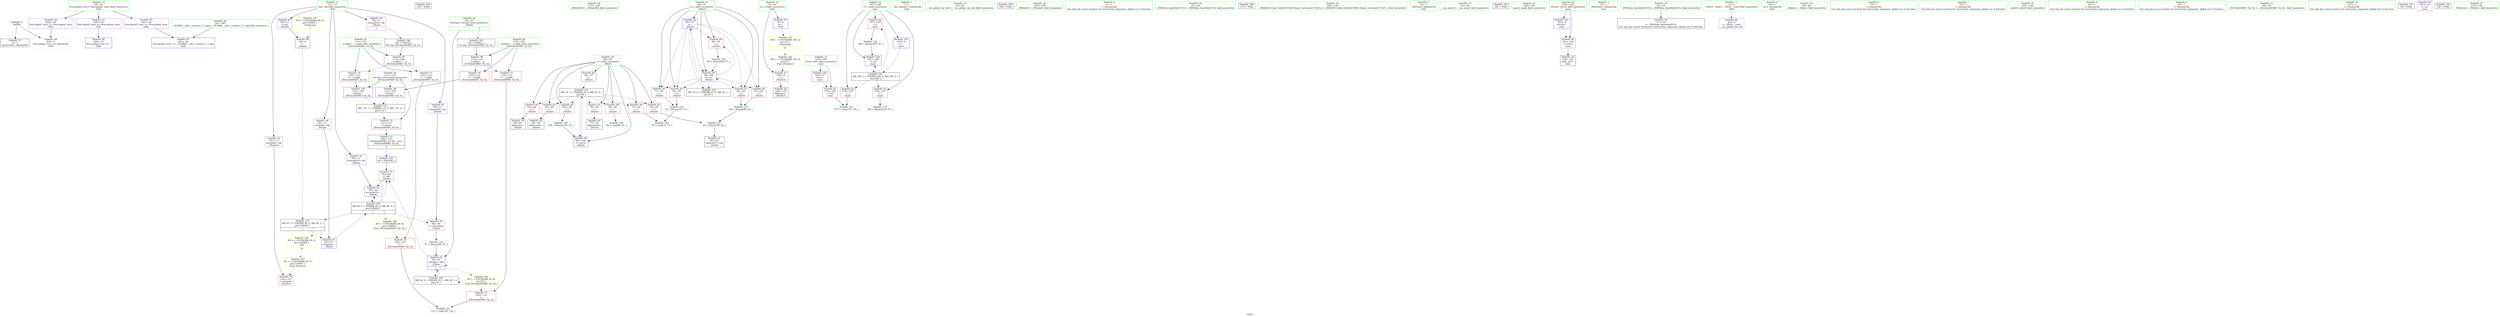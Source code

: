 digraph "SVFG" {
	label="SVFG";

	Node0x5567fad27800 [shape=record,color=grey,label="{NodeID: 0\nNullPtr}"];
	Node0x5567fad27800 -> Node0x5567fad3dbe0[style=solid];
	Node0x5567fad27800 -> Node0x5567fad416f0[style=solid];
	Node0x5567fad3e600 [shape=record,color=blue,label="{NodeID: 97\n113\<--109\n__a.addr\<--__a\n_ZSt3minIiERKT_S2_S2_\n}"];
	Node0x5567fad3e600 -> Node0x5567fad40a30[style=dashed];
	Node0x5567fad3e600 -> Node0x5567fad40b00[style=dashed];
	Node0x5567fad3c690 [shape=record,color=green,label="{NodeID: 14\n18\<--22\nllvm.global_ctors\<--llvm.global_ctors_field_insensitive\nGlob }"];
	Node0x5567fad3c690 -> Node0x5567fad3fa30[style=solid];
	Node0x5567fad3c690 -> Node0x5567fad3fb30[style=solid];
	Node0x5567fad3c690 -> Node0x5567fad3fc30[style=solid];
	Node0x5567fad41f00 [shape=record,color=black,label="{NodeID: 194\n143 = PHI()\n}"];
	Node0x5567fad3d370 [shape=record,color=green,label="{NodeID: 28\n137\<--138\n_ZNSirsERi\<--_ZNSirsERi_field_insensitive\n}"];
	Node0x5567fad3e050 [shape=record,color=black,label="{NodeID: 42\n94\<--93\nidxprom9\<--\n_Z4initv\n}"];
	Node0x5567fad45880 [shape=record,color=grey,label="{NodeID: 139\n104 = Binary(103, 57, )\n}"];
	Node0x5567fad45880 -> Node0x5567fad3e530[style=solid];
	Node0x5567fad3fc30 [shape=record,color=purple,label="{NodeID: 56\n202\<--18\nllvm.global_ctors_2\<--llvm.global_ctors\nGlob }"];
	Node0x5567fad3fc30 -> Node0x5567fad416f0[style=solid];
	Node0x5567fad4d290 [shape=record,color=yellow,style=double,label="{NodeID: 153\n18V_1 = ENCHI(MR_18V_0)\npts\{10 \}\nFun[main]|{<s0>10}}"];
	Node0x5567fad4d290:s0 -> Node0x5567fad4e4e0[style=dashed,color=red];
	Node0x5567fad407c0 [shape=record,color=red,label="{NodeID: 70\n86\<--85\n\<--arrayidx8\n_Z4initv\n}"];
	Node0x5567fad407c0 -> Node0x5567fad3f080[style=solid];
	Node0x5567fad41320 [shape=record,color=red,label="{NodeID: 84\n187\<--167\n\<--i\nmain\n}"];
	Node0x5567fad41320 -> Node0x5567fad445b0[style=solid];
	Node0x5567fad3a020 [shape=record,color=green,label="{NodeID: 1\n7\<--1\n__dso_handle\<--dummyObj\nGlob }"];
	Node0x5567fad3e6d0 [shape=record,color=blue,label="{NodeID: 98\n115\<--110\n__b.addr\<--__b\n_ZSt3minIiERKT_S2_S2_\n}"];
	Node0x5567fad3e6d0 -> Node0x5567fad40bd0[style=dashed];
	Node0x5567fad3e6d0 -> Node0x5567fad40ca0[style=dashed];
	Node0x5567fad3c790 [shape=record,color=green,label="{NodeID: 15\n23\<--24\n__cxx_global_var_init\<--__cxx_global_var_init_field_insensitive\n}"];
	Node0x5567fad41fd0 [shape=record,color=black,label="{NodeID: 195\n146 = PHI()\n}"];
	Node0x5567fad3d470 [shape=record,color=green,label="{NodeID: 29\n144\<--145\n_ZNSolsEi\<--_ZNSolsEi_field_insensitive\n}"];
	Node0x5567fad3e120 [shape=record,color=black,label="{NodeID: 43\n108\<--131\n_ZSt3minIiERKT_S2_S2__ret\<--\n_ZSt3minIiERKT_S2_S2_\n|{<s0>3}}"];
	Node0x5567fad3e120:s0 -> Node0x5567fad57b30[style=solid,color=blue];
	Node0x5567fad459c0 [shape=record,color=grey,label="{NodeID: 140\n60 = cmp(59, 61, )\n}"];
	Node0x5567fad3fd30 [shape=record,color=red,label="{NodeID: 57\n139\<--8\n\<--n\n_Z5solvev\n}"];
	Node0x5567fad3fd30 -> Node0x5567fad3e1f0[style=solid];
	Node0x5567fad40890 [shape=record,color=red,label="{NodeID: 71\n92\<--89\n\<--call\n_Z4initv\n}"];
	Node0x5567fad40890 -> Node0x5567fad41c00[style=solid];
	Node0x5567fad4ea80 [shape=record,color=yellow,style=double,label="{NodeID: 168\n8V_1 = ENCHI(MR_8V_0)\npts\{130000 \}\nFun[_ZSt3minIiERKT_S2_S2_]}"];
	Node0x5567fad4ea80 -> Node0x5567fad40e40[style=dashed];
	Node0x5567fad413f0 [shape=record,color=blue,label="{NodeID: 85\n8\<--9\nn\<--\nGlob }"];
	Node0x5567fad413f0 -> Node0x5567fad4d290[style=dashed];
	Node0x5567fad3b780 [shape=record,color=green,label="{NodeID: 2\n9\<--1\n\<--dummyObj\nCan only get source location for instruction, argument, global var or function.}"];
	Node0x5567fad3e7a0 [shape=record,color=blue,label="{NodeID: 99\n111\<--125\nretval\<--\n_ZSt3minIiERKT_S2_S2_\n}"];
	Node0x5567fad3e7a0 -> Node0x5567fad4c890[style=dashed];
	Node0x5567fad3c890 [shape=record,color=green,label="{NodeID: 16\n27\<--28\n_ZNSt8ios_base4InitC1Ev\<--_ZNSt8ios_base4InitC1Ev_field_insensitive\n}"];
	Node0x5567fad420a0 [shape=record,color=black,label="{NodeID: 196\n172 = PHI()\n}"];
	Node0x5567fad3d570 [shape=record,color=green,label="{NodeID: 30\n148\<--149\n_ZStlsISt11char_traitsIcEERSt13basic_ostreamIcT_ES5_c\<--_ZStlsISt11char_traitsIcEERSt13basic_ostreamIcT_ES5_c_field_insensitive\n}"];
	Node0x5567fad3e1f0 [shape=record,color=black,label="{NodeID: 44\n140\<--139\nidxprom\<--\n_Z5solvev\n}"];
	Node0x5567fad45b40 [shape=record,color=grey,label="{NodeID: 141\n177 = cmp(175, 176, )\n}"];
	Node0x5567fad3fe00 [shape=record,color=red,label="{NodeID: 58\n59\<--48\n\<--i\n_Z4initv\n}"];
	Node0x5567fad3fe00 -> Node0x5567fad459c0[style=solid];
	Node0x5567fad40960 [shape=record,color=red,label="{NodeID: 72\n131\<--111\n\<--retval\n_ZSt3minIiERKT_S2_S2_\n}"];
	Node0x5567fad40960 -> Node0x5567fad3e120[style=solid];
	Node0x5567fad414f0 [shape=record,color=blue,label="{NodeID: 86\n200\<--19\nllvm.global_ctors_0\<--\nGlob }"];
	Node0x5567fad3b810 [shape=record,color=green,label="{NodeID: 3\n14\<--1\n_ZSt3cin\<--dummyObj\nGlob }"];
	Node0x5567fad3e870 [shape=record,color=blue,label="{NodeID: 100\n111\<--128\nretval\<--\n_ZSt3minIiERKT_S2_S2_\n}"];
	Node0x5567fad3e870 -> Node0x5567fad4c890[style=dashed];
	Node0x5567fad3c990 [shape=record,color=green,label="{NodeID: 17\n33\<--34\n__cxa_atexit\<--__cxa_atexit_field_insensitive\n}"];
	Node0x5567fad42170 [shape=record,color=black,label="{NodeID: 197\n182 = PHI()\n}"];
	Node0x5567fad3d670 [shape=record,color=green,label="{NodeID: 31\n160\<--161\nmain\<--main_field_insensitive\n}"];
	Node0x5567fad3e2c0 [shape=record,color=black,label="{NodeID: 45\n162\<--191\nmain_ret\<--\nmain\n}"];
	Node0x5567fad45cc0 [shape=record,color=grey,label="{NodeID: 142\n74 = cmp(72, 73, )\n}"];
	Node0x5567fad3fed0 [shape=record,color=red,label="{NodeID: 59\n63\<--48\n\<--i\n_Z4initv\n}"];
	Node0x5567fad3fed0 -> Node0x5567fad3dde0[style=solid];
	Node0x5567fad40a30 [shape=record,color=red,label="{NodeID: 73\n121\<--113\n\<--__a.addr\n_ZSt3minIiERKT_S2_S2_\n}"];
	Node0x5567fad40a30 -> Node0x5567fad40e40[style=solid];
	Node0x5567fad415f0 [shape=record,color=blue,label="{NodeID: 87\n201\<--20\nllvm.global_ctors_1\<--_GLOBAL__sub_I_creatnx_3_1.cpp\nGlob }"];
	Node0x5567fad3b8a0 [shape=record,color=green,label="{NodeID: 4\n15\<--1\n_ZSt4cout\<--dummyObj\nGlob }"];
	Node0x5567fad3e940 [shape=record,color=blue,label="{NodeID: 101\n163\<--9\nretval\<--\nmain\n}"];
	Node0x5567fad3e940 -> Node0x5567fad40fe0[style=dashed];
	Node0x5567fad3ca90 [shape=record,color=green,label="{NodeID: 18\n32\<--38\n_ZNSt8ios_base4InitD1Ev\<--_ZNSt8ios_base4InitD1Ev_field_insensitive\n}"];
	Node0x5567fad3ca90 -> Node0x5567fad3dce0[style=solid];
	Node0x5567fad42240 [shape=record,color=black,label="{NodeID: 198\n109 = PHI(78, )\n0th arg _ZSt3minIiERKT_S2_S2_ }"];
	Node0x5567fad42240 -> Node0x5567fad3e600[style=solid];
	Node0x5567fad3d770 [shape=record,color=green,label="{NodeID: 32\n163\<--164\nretval\<--retval_field_insensitive\nmain\n}"];
	Node0x5567fad3d770 -> Node0x5567fad40fe0[style=solid];
	Node0x5567fad3d770 -> Node0x5567fad3e940[style=solid];
	Node0x5567fad3e390 [shape=record,color=purple,label="{NodeID: 46\n29\<--4\n\<--_ZStL8__ioinit\n__cxx_global_var_init\n}"];
	Node0x5567fad45e40 [shape=record,color=grey,label="{NodeID: 143\n123 = cmp(120, 122, )\n}"];
	Node0x5567fad3ffa0 [shape=record,color=red,label="{NodeID: 60\n73\<--48\n\<--i\n_Z4initv\n}"];
	Node0x5567fad3ffa0 -> Node0x5567fad45cc0[style=solid];
	Node0x5567fad4e050 [shape=record,color=yellow,style=double,label="{NodeID: 157\n8V_1 = ENCHI(MR_8V_0)\npts\{130000 \}\nFun[main]|{<s0>7}}"];
	Node0x5567fad4e050:s0 -> Node0x5567fad417f0[style=dashed,color=red];
	Node0x5567fad40b00 [shape=record,color=red,label="{NodeID: 74\n128\<--113\n\<--__a.addr\n_ZSt3minIiERKT_S2_S2_\n}"];
	Node0x5567fad40b00 -> Node0x5567fad3e870[style=solid];
	Node0x5567fad416f0 [shape=record,color=blue, style = dotted,label="{NodeID: 88\n202\<--3\nllvm.global_ctors_2\<--dummyVal\nGlob }"];
	Node0x5567fad3b930 [shape=record,color=green,label="{NodeID: 5\n16\<--1\n.str\<--dummyObj\nGlob }"];
	Node0x5567fad3ea10 [shape=record,color=blue,label="{NodeID: 102\n165\<--57\nTest\<--\nmain\n}"];
	Node0x5567fad3ea10 -> Node0x5567fad410b0[style=dashed];
	Node0x5567fad3cb90 [shape=record,color=green,label="{NodeID: 19\n45\<--46\n_Z4initv\<--_Z4initv_field_insensitive\n}"];
	Node0x5567fad42430 [shape=record,color=black,label="{NodeID: 199\n110 = PHI(52, )\n1st arg _ZSt3minIiERKT_S2_S2_ }"];
	Node0x5567fad42430 -> Node0x5567fad3e6d0[style=solid];
	Node0x5567fad3d840 [shape=record,color=green,label="{NodeID: 33\n165\<--166\nTest\<--Test_field_insensitive\nmain\n}"];
	Node0x5567fad3d840 -> Node0x5567fad410b0[style=solid];
	Node0x5567fad3d840 -> Node0x5567fad3ea10[style=solid];
	Node0x5567fad3e460 [shape=record,color=purple,label="{NodeID: 47\n54\<--11\n\<--dp\n_Z4initv\n}"];
	Node0x5567fad3e460 -> Node0x5567fad417f0[style=solid];
	Node0x5567fad4a590 [shape=record,color=black,label="{NodeID: 144\nMR_2V_3 = PHI(MR_2V_4, MR_2V_2, )\npts\{49 \}\n}"];
	Node0x5567fad4a590 -> Node0x5567fad3fe00[style=dashed];
	Node0x5567fad4a590 -> Node0x5567fad3fed0[style=dashed];
	Node0x5567fad4a590 -> Node0x5567fad3ffa0[style=dashed];
	Node0x5567fad4a590 -> Node0x5567fad40070[style=dashed];
	Node0x5567fad4a590 -> Node0x5567fad40140[style=dashed];
	Node0x5567fad4a590 -> Node0x5567fad40210[style=dashed];
	Node0x5567fad4a590 -> Node0x5567fad402e0[style=dashed];
	Node0x5567fad4a590 -> Node0x5567fad3e530[style=dashed];
	Node0x5567fad40070 [shape=record,color=red,label="{NodeID: 61\n76\<--48\n\<--i\n_Z4initv\n}"];
	Node0x5567fad40070 -> Node0x5567fad3deb0[style=solid];
	Node0x5567fad40bd0 [shape=record,color=red,label="{NodeID: 75\n119\<--115\n\<--__b.addr\n_ZSt3minIiERKT_S2_S2_\n}"];
	Node0x5567fad40bd0 -> Node0x5567fad40d70[style=solid];
	Node0x5567fad417f0 [shape=record,color=blue,label="{NodeID: 89\n54\<--9\n\<--\n_Z4initv\n}"];
	Node0x5567fad417f0 -> Node0x5567fad4b490[style=dashed];
	Node0x5567fad3c170 [shape=record,color=green,label="{NodeID: 6\n19\<--1\n\<--dummyObj\nCan only get source location for instruction, argument, global var or function.}"];
	Node0x5567fad3eae0 [shape=record,color=blue,label="{NodeID: 103\n167\<--9\ni\<--\nmain\n}"];
	Node0x5567fad3eae0 -> Node0x5567fad4cd90[style=dashed];
	Node0x5567fad3cc90 [shape=record,color=green,label="{NodeID: 20\n48\<--49\ni\<--i_field_insensitive\n_Z4initv\n}"];
	Node0x5567fad3cc90 -> Node0x5567fad3fe00[style=solid];
	Node0x5567fad3cc90 -> Node0x5567fad3fed0[style=solid];
	Node0x5567fad3cc90 -> Node0x5567fad3ffa0[style=solid];
	Node0x5567fad3cc90 -> Node0x5567fad40070[style=solid];
	Node0x5567fad3cc90 -> Node0x5567fad40140[style=solid];
	Node0x5567fad3cc90 -> Node0x5567fad40210[style=solid];
	Node0x5567fad3cc90 -> Node0x5567fad402e0[style=solid];
	Node0x5567fad3cc90 -> Node0x5567fad418c0[style=solid];
	Node0x5567fad3cc90 -> Node0x5567fad3e530[style=solid];
	Node0x5567fad3d910 [shape=record,color=green,label="{NodeID: 34\n167\<--168\ni\<--i_field_insensitive\nmain\n}"];
	Node0x5567fad3d910 -> Node0x5567fad41180[style=solid];
	Node0x5567fad3d910 -> Node0x5567fad41250[style=solid];
	Node0x5567fad3d910 -> Node0x5567fad41320[style=solid];
	Node0x5567fad3d910 -> Node0x5567fad3eae0[style=solid];
	Node0x5567fad3d910 -> Node0x5567fad3ebb0[style=solid];
	Node0x5567fad3f550 [shape=record,color=purple,label="{NodeID: 48\n65\<--11\narrayidx\<--dp\n_Z4initv\n}"];
	Node0x5567fad3f550 -> Node0x5567fad41990[style=solid];
	Node0x5567fad4aa90 [shape=record,color=black,label="{NodeID: 145\nMR_4V_2 = PHI(MR_4V_4, MR_4V_1, )\npts\{51 \}\n}"];
	Node0x5567fad4aa90 -> Node0x5567fad41a60[style=dashed];
	Node0x5567fad40140 [shape=record,color=red,label="{NodeID: 62\n79\<--48\n\<--i\n_Z4initv\n}"];
	Node0x5567fad40140 -> Node0x5567fad3ef00[style=solid];
	Node0x5567fad40ca0 [shape=record,color=red,label="{NodeID: 76\n125\<--115\n\<--__b.addr\n_ZSt3minIiERKT_S2_S2_\n}"];
	Node0x5567fad40ca0 -> Node0x5567fad3e7a0[style=solid];
	Node0x5567fad418c0 [shape=record,color=blue,label="{NodeID: 90\n48\<--57\ni\<--\n_Z4initv\n}"];
	Node0x5567fad418c0 -> Node0x5567fad4a590[style=dashed];
	Node0x5567fad3c200 [shape=record,color=green,label="{NodeID: 7\n57\<--1\n\<--dummyObj\nCan only get source location for instruction, argument, global var or function.}"];
	Node0x5567fad3ebb0 [shape=record,color=blue,label="{NodeID: 104\n167\<--188\ni\<--inc\nmain\n}"];
	Node0x5567fad3ebb0 -> Node0x5567fad4cd90[style=dashed];
	Node0x5567fad3cd60 [shape=record,color=green,label="{NodeID: 21\n50\<--51\nj\<--j_field_insensitive\n_Z4initv\n}"];
	Node0x5567fad3cd60 -> Node0x5567fad403b0[style=solid];
	Node0x5567fad3cd60 -> Node0x5567fad40480[style=solid];
	Node0x5567fad3cd60 -> Node0x5567fad40550[style=solid];
	Node0x5567fad3cd60 -> Node0x5567fad40620[style=solid];
	Node0x5567fad3cd60 -> Node0x5567fad406f0[style=solid];
	Node0x5567fad3cd60 -> Node0x5567fad41a60[style=solid];
	Node0x5567fad3cd60 -> Node0x5567fad41cd0[style=solid];
	Node0x5567fad3d9e0 [shape=record,color=green,label="{NodeID: 35\n183\<--184\nprintf\<--printf_field_insensitive\n}"];
	Node0x5567fad445b0 [shape=record,color=grey,label="{NodeID: 132\n188 = Binary(187, 57, )\n}"];
	Node0x5567fad445b0 -> Node0x5567fad3ebb0[style=solid];
	Node0x5567fad3f620 [shape=record,color=purple,label="{NodeID: 49\n78\<--11\narrayidx5\<--dp\n_Z4initv\n|{<s0>3}}"];
	Node0x5567fad3f620:s0 -> Node0x5567fad42240[style=solid,color=red];
	Node0x5567fad4af90 [shape=record,color=black,label="{NodeID: 146\nMR_6V_2 = PHI(MR_6V_3, MR_6V_1, )\npts\{53 \}\n}"];
	Node0x5567fad4af90 -> Node0x5567fad41b30[style=dashed];
	Node0x5567fad4af90 -> Node0x5567fad4af90[style=dashed];
	Node0x5567fad40210 [shape=record,color=red,label="{NodeID: 63\n93\<--48\n\<--i\n_Z4initv\n}"];
	Node0x5567fad40210 -> Node0x5567fad3e050[style=solid];
	Node0x5567fad40d70 [shape=record,color=red,label="{NodeID: 77\n120\<--119\n\<--\n_ZSt3minIiERKT_S2_S2_\n}"];
	Node0x5567fad40d70 -> Node0x5567fad45e40[style=solid];
	Node0x5567fad41990 [shape=record,color=blue,label="{NodeID: 91\n65\<--67\narrayidx\<--\n_Z4initv\n}"];
	Node0x5567fad41990 -> Node0x5567fad4c390[style=dashed];
	Node0x5567fad3c290 [shape=record,color=green,label="{NodeID: 8\n61\<--1\n\<--dummyObj\nCan only get source location for instruction, argument, global var or function.}"];
	Node0x5567fad3ce30 [shape=record,color=green,label="{NodeID: 22\n52\<--53\nref.tmp\<--ref.tmp_field_insensitive\n_Z4initv\n|{|<s1>3}}"];
	Node0x5567fad3ce30 -> Node0x5567fad41b30[style=solid];
	Node0x5567fad3ce30:s1 -> Node0x5567fad42430[style=solid,color=red];
	Node0x5567fad3dae0 [shape=record,color=green,label="{NodeID: 36\n20\<--196\n_GLOBAL__sub_I_creatnx_3_1.cpp\<--_GLOBAL__sub_I_creatnx_3_1.cpp_field_insensitive\n}"];
	Node0x5567fad3dae0 -> Node0x5567fad415f0[style=solid];
	Node0x5567fad44730 [shape=record,color=grey,label="{NodeID: 133\n82 = Binary(80, 81, )\n}"];
	Node0x5567fad44730 -> Node0x5567fad3ef00[style=solid];
	Node0x5567fad3f6f0 [shape=record,color=purple,label="{NodeID: 50\n85\<--11\narrayidx8\<--dp\n_Z4initv\n}"];
	Node0x5567fad3f6f0 -> Node0x5567fad407c0[style=solid];
	Node0x5567fad4b490 [shape=record,color=black,label="{NodeID: 147\nMR_8V_3 = PHI(MR_8V_5, MR_8V_2, )\npts\{130000 \}\n|{|<s1>7}}"];
	Node0x5567fad4b490 -> Node0x5567fad41990[style=dashed];
	Node0x5567fad4b490:s1 -> Node0x5567fad50a10[style=dashed,color=blue];
	Node0x5567fad402e0 [shape=record,color=red,label="{NodeID: 64\n103\<--48\n\<--i\n_Z4initv\n}"];
	Node0x5567fad402e0 -> Node0x5567fad45880[style=solid];
	Node0x5567fad40e40 [shape=record,color=red,label="{NodeID: 78\n122\<--121\n\<--\n_ZSt3minIiERKT_S2_S2_\n}"];
	Node0x5567fad40e40 -> Node0x5567fad45e40[style=solid];
	Node0x5567fad41a60 [shape=record,color=blue,label="{NodeID: 92\n50\<--57\nj\<--\n_Z4initv\n}"];
	Node0x5567fad41a60 -> Node0x5567fad403b0[style=dashed];
	Node0x5567fad41a60 -> Node0x5567fad40480[style=dashed];
	Node0x5567fad41a60 -> Node0x5567fad40550[style=dashed];
	Node0x5567fad41a60 -> Node0x5567fad40620[style=dashed];
	Node0x5567fad41a60 -> Node0x5567fad406f0[style=dashed];
	Node0x5567fad41a60 -> Node0x5567fad41cd0[style=dashed];
	Node0x5567fad41a60 -> Node0x5567fad4aa90[style=dashed];
	Node0x5567fad3c320 [shape=record,color=green,label="{NodeID: 9\n67\<--1\n\<--dummyObj\nCan only get source location for instruction, argument, global var or function.}"];
	Node0x5567fad3cf00 [shape=record,color=green,label="{NodeID: 23\n90\<--91\n_ZSt3minIiERKT_S2_S2_\<--_ZSt3minIiERKT_S2_S2__field_insensitive\n}"];
	Node0x5567fad3dbe0 [shape=record,color=black,label="{NodeID: 37\n2\<--3\ndummyVal\<--dummyVal\n}"];
	Node0x5567fad3ed80 [shape=record,color=grey,label="{NodeID: 134\n72 = Binary(70, 71, )\n}"];
	Node0x5567fad3ed80 -> Node0x5567fad45cc0[style=solid];
	Node0x5567fad3f7c0 [shape=record,color=purple,label="{NodeID: 51\n95\<--11\narrayidx10\<--dp\n_Z4initv\n}"];
	Node0x5567fad3f7c0 -> Node0x5567fad41c00[style=solid];
	Node0x5567fad403b0 [shape=record,color=red,label="{NodeID: 65\n70\<--50\n\<--j\n_Z4initv\n}"];
	Node0x5567fad403b0 -> Node0x5567fad3ed80[style=solid];
	Node0x5567fad4e4e0 [shape=record,color=yellow,style=double,label="{NodeID: 162\n18V_1 = ENCHI(MR_18V_0)\npts\{10 \}\nFun[_Z5solvev]}"];
	Node0x5567fad4e4e0 -> Node0x5567fad3fd30[style=dashed];
	Node0x5567fad40f10 [shape=record,color=red,label="{NodeID: 79\n142\<--141\n\<--arrayidx\n_Z5solvev\n}"];
	Node0x5567fad41b30 [shape=record,color=blue,label="{NodeID: 93\n52\<--87\nref.tmp\<--add\n_Z4initv\n|{|<s3>3}}"];
	Node0x5567fad41b30 -> Node0x5567fad40890[style=dashed];
	Node0x5567fad41b30 -> Node0x5567fad41b30[style=dashed];
	Node0x5567fad41b30 -> Node0x5567fad4af90[style=dashed];
	Node0x5567fad41b30:s3 -> Node0x5567fad4e6d0[style=dashed,color=red];
	Node0x5567fad3c3b0 [shape=record,color=green,label="{NodeID: 10\n147\<--1\n\<--dummyObj\nCan only get source location for instruction, argument, global var or function.}"];
	Node0x5567fad50a10 [shape=record,color=yellow,style=double,label="{NodeID: 190\n8V_2 = CSCHI(MR_8V_1)\npts\{130000 \}\nCS[]|{<s0>10}}"];
	Node0x5567fad50a10:s0 -> Node0x5567fad4e5f0[style=dashed,color=red];
	Node0x5567fad3d000 [shape=record,color=green,label="{NodeID: 24\n111\<--112\nretval\<--retval_field_insensitive\n_ZSt3minIiERKT_S2_S2_\n}"];
	Node0x5567fad3d000 -> Node0x5567fad40960[style=solid];
	Node0x5567fad3d000 -> Node0x5567fad3e7a0[style=solid];
	Node0x5567fad3d000 -> Node0x5567fad3e870[style=solid];
	Node0x5567fad3dce0 [shape=record,color=black,label="{NodeID: 38\n31\<--32\n\<--_ZNSt8ios_base4InitD1Ev\nCan only get source location for instruction, argument, global var or function.}"];
	Node0x5567fad3ef00 [shape=record,color=grey,label="{NodeID: 135\n83 = Binary(79, 82, )\n}"];
	Node0x5567fad3ef00 -> Node0x5567fad3df80[style=solid];
	Node0x5567fad3f890 [shape=record,color=purple,label="{NodeID: 52\n141\<--11\narrayidx\<--dp\n_Z5solvev\n}"];
	Node0x5567fad3f890 -> Node0x5567fad40f10[style=solid];
	Node0x5567fad40480 [shape=record,color=red,label="{NodeID: 66\n71\<--50\n\<--j\n_Z4initv\n}"];
	Node0x5567fad40480 -> Node0x5567fad3ed80[style=solid];
	Node0x5567fad4e5f0 [shape=record,color=yellow,style=double,label="{NodeID: 163\n8V_1 = ENCHI(MR_8V_0)\npts\{130000 \}\nFun[_Z5solvev]}"];
	Node0x5567fad4e5f0 -> Node0x5567fad40f10[style=dashed];
	Node0x5567fad40fe0 [shape=record,color=red,label="{NodeID: 80\n191\<--163\n\<--retval\nmain\n}"];
	Node0x5567fad40fe0 -> Node0x5567fad3e2c0[style=solid];
	Node0x5567fad41c00 [shape=record,color=blue,label="{NodeID: 94\n95\<--92\narrayidx10\<--\n_Z4initv\n}"];
	Node0x5567fad41c00 -> Node0x5567fad4c390[style=dashed];
	Node0x5567fad3c440 [shape=record,color=green,label="{NodeID: 11\n4\<--6\n_ZStL8__ioinit\<--_ZStL8__ioinit_field_insensitive\nGlob }"];
	Node0x5567fad3c440 -> Node0x5567fad3e390[style=solid];
	Node0x5567fab6e490 [shape=record,color=black,label="{NodeID: 191\n30 = PHI()\n}"];
	Node0x5567fad3d0d0 [shape=record,color=green,label="{NodeID: 25\n113\<--114\n__a.addr\<--__a.addr_field_insensitive\n_ZSt3minIiERKT_S2_S2_\n}"];
	Node0x5567fad3d0d0 -> Node0x5567fad40a30[style=solid];
	Node0x5567fad3d0d0 -> Node0x5567fad40b00[style=solid];
	Node0x5567fad3d0d0 -> Node0x5567fad3e600[style=solid];
	Node0x5567fad3dde0 [shape=record,color=black,label="{NodeID: 39\n64\<--63\nidxprom\<--\n_Z4initv\n}"];
	Node0x5567fad3f080 [shape=record,color=grey,label="{NodeID: 136\n87 = Binary(86, 57, )\n}"];
	Node0x5567fad3f080 -> Node0x5567fad41b30[style=solid];
	Node0x5567fad3f960 [shape=record,color=purple,label="{NodeID: 53\n181\<--16\n\<--.str\nmain\n}"];
	Node0x5567fad4c390 [shape=record,color=black,label="{NodeID: 150\nMR_8V_5 = PHI(MR_8V_6, MR_8V_4, )\npts\{130000 \}\n|{|<s4>3}}"];
	Node0x5567fad4c390 -> Node0x5567fad407c0[style=dashed];
	Node0x5567fad4c390 -> Node0x5567fad40890[style=dashed];
	Node0x5567fad4c390 -> Node0x5567fad41c00[style=dashed];
	Node0x5567fad4c390 -> Node0x5567fad4b490[style=dashed];
	Node0x5567fad4c390:s4 -> Node0x5567fad4ea80[style=dashed,color=red];
	Node0x5567fad40550 [shape=record,color=red,label="{NodeID: 67\n80\<--50\n\<--j\n_Z4initv\n}"];
	Node0x5567fad40550 -> Node0x5567fad44730[style=solid];
	Node0x5567fad4e6d0 [shape=record,color=yellow,style=double,label="{NodeID: 164\n6V_1 = ENCHI(MR_6V_0)\npts\{53 \}\nFun[_ZSt3minIiERKT_S2_S2_]}"];
	Node0x5567fad4e6d0 -> Node0x5567fad40d70[style=dashed];
	Node0x5567fad410b0 [shape=record,color=red,label="{NodeID: 81\n176\<--165\n\<--Test\nmain\n}"];
	Node0x5567fad410b0 -> Node0x5567fad45b40[style=solid];
	Node0x5567fad41cd0 [shape=record,color=blue,label="{NodeID: 95\n50\<--99\nj\<--inc\n_Z4initv\n}"];
	Node0x5567fad41cd0 -> Node0x5567fad403b0[style=dashed];
	Node0x5567fad41cd0 -> Node0x5567fad40480[style=dashed];
	Node0x5567fad41cd0 -> Node0x5567fad40550[style=dashed];
	Node0x5567fad41cd0 -> Node0x5567fad40620[style=dashed];
	Node0x5567fad41cd0 -> Node0x5567fad406f0[style=dashed];
	Node0x5567fad41cd0 -> Node0x5567fad41cd0[style=dashed];
	Node0x5567fad41cd0 -> Node0x5567fad4aa90[style=dashed];
	Node0x5567fad3c4d0 [shape=record,color=green,label="{NodeID: 12\n8\<--10\nn\<--n_field_insensitive\nGlob }"];
	Node0x5567fad3c4d0 -> Node0x5567fad3fd30[style=solid];
	Node0x5567fad3c4d0 -> Node0x5567fad413f0[style=solid];
	Node0x5567fad57b30 [shape=record,color=black,label="{NodeID: 192\n89 = PHI(108, )\n}"];
	Node0x5567fad57b30 -> Node0x5567fad40890[style=solid];
	Node0x5567fad3d1a0 [shape=record,color=green,label="{NodeID: 26\n115\<--116\n__b.addr\<--__b.addr_field_insensitive\n_ZSt3minIiERKT_S2_S2_\n}"];
	Node0x5567fad3d1a0 -> Node0x5567fad40bd0[style=solid];
	Node0x5567fad3d1a0 -> Node0x5567fad40ca0[style=solid];
	Node0x5567fad3d1a0 -> Node0x5567fad3e6d0[style=solid];
	Node0x5567fad3deb0 [shape=record,color=black,label="{NodeID: 40\n77\<--76\nidxprom4\<--\n_Z4initv\n}"];
	Node0x5567fad3f200 [shape=record,color=grey,label="{NodeID: 137\n180 = Binary(179, 57, )\n}"];
	Node0x5567fad3fa30 [shape=record,color=purple,label="{NodeID: 54\n200\<--18\nllvm.global_ctors_0\<--llvm.global_ctors\nGlob }"];
	Node0x5567fad3fa30 -> Node0x5567fad414f0[style=solid];
	Node0x5567fad4c890 [shape=record,color=black,label="{NodeID: 151\nMR_11V_3 = PHI(MR_11V_4, MR_11V_2, )\npts\{112 \}\n}"];
	Node0x5567fad4c890 -> Node0x5567fad40960[style=dashed];
	Node0x5567fad40620 [shape=record,color=red,label="{NodeID: 68\n81\<--50\n\<--j\n_Z4initv\n}"];
	Node0x5567fad40620 -> Node0x5567fad44730[style=solid];
	Node0x5567fad41180 [shape=record,color=red,label="{NodeID: 82\n175\<--167\n\<--i\nmain\n}"];
	Node0x5567fad41180 -> Node0x5567fad45b40[style=solid];
	Node0x5567fad3e530 [shape=record,color=blue,label="{NodeID: 96\n48\<--104\ni\<--inc12\n_Z4initv\n}"];
	Node0x5567fad3e530 -> Node0x5567fad4a590[style=dashed];
	Node0x5567fad3c590 [shape=record,color=green,label="{NodeID: 13\n11\<--13\ndp\<--dp_field_insensitive\nGlob }"];
	Node0x5567fad3c590 -> Node0x5567fad3e460[style=solid];
	Node0x5567fad3c590 -> Node0x5567fad3f550[style=solid];
	Node0x5567fad3c590 -> Node0x5567fad3f620[style=solid];
	Node0x5567fad3c590 -> Node0x5567fad3f6f0[style=solid];
	Node0x5567fad3c590 -> Node0x5567fad3f7c0[style=solid];
	Node0x5567fad3c590 -> Node0x5567fad3f890[style=solid];
	Node0x5567fad41e30 [shape=record,color=black,label="{NodeID: 193\n136 = PHI()\n}"];
	Node0x5567fad3d270 [shape=record,color=green,label="{NodeID: 27\n133\<--134\n_Z5solvev\<--_Z5solvev_field_insensitive\n}"];
	Node0x5567fad3df80 [shape=record,color=black,label="{NodeID: 41\n84\<--83\nidxprom7\<--sub\n_Z4initv\n}"];
	Node0x5567fad3f380 [shape=record,color=grey,label="{NodeID: 138\n99 = Binary(98, 57, )\n}"];
	Node0x5567fad3f380 -> Node0x5567fad41cd0[style=solid];
	Node0x5567fad3fb30 [shape=record,color=purple,label="{NodeID: 55\n201\<--18\nllvm.global_ctors_1\<--llvm.global_ctors\nGlob }"];
	Node0x5567fad3fb30 -> Node0x5567fad415f0[style=solid];
	Node0x5567fad4cd90 [shape=record,color=black,label="{NodeID: 152\nMR_26V_3 = PHI(MR_26V_4, MR_26V_2, )\npts\{168 \}\n}"];
	Node0x5567fad4cd90 -> Node0x5567fad41180[style=dashed];
	Node0x5567fad4cd90 -> Node0x5567fad41250[style=dashed];
	Node0x5567fad4cd90 -> Node0x5567fad41320[style=dashed];
	Node0x5567fad4cd90 -> Node0x5567fad3ebb0[style=dashed];
	Node0x5567fad406f0 [shape=record,color=red,label="{NodeID: 69\n98\<--50\n\<--j\n_Z4initv\n}"];
	Node0x5567fad406f0 -> Node0x5567fad3f380[style=solid];
	Node0x5567fad41250 [shape=record,color=red,label="{NodeID: 83\n179\<--167\n\<--i\nmain\n}"];
	Node0x5567fad41250 -> Node0x5567fad3f200[style=solid];
}
